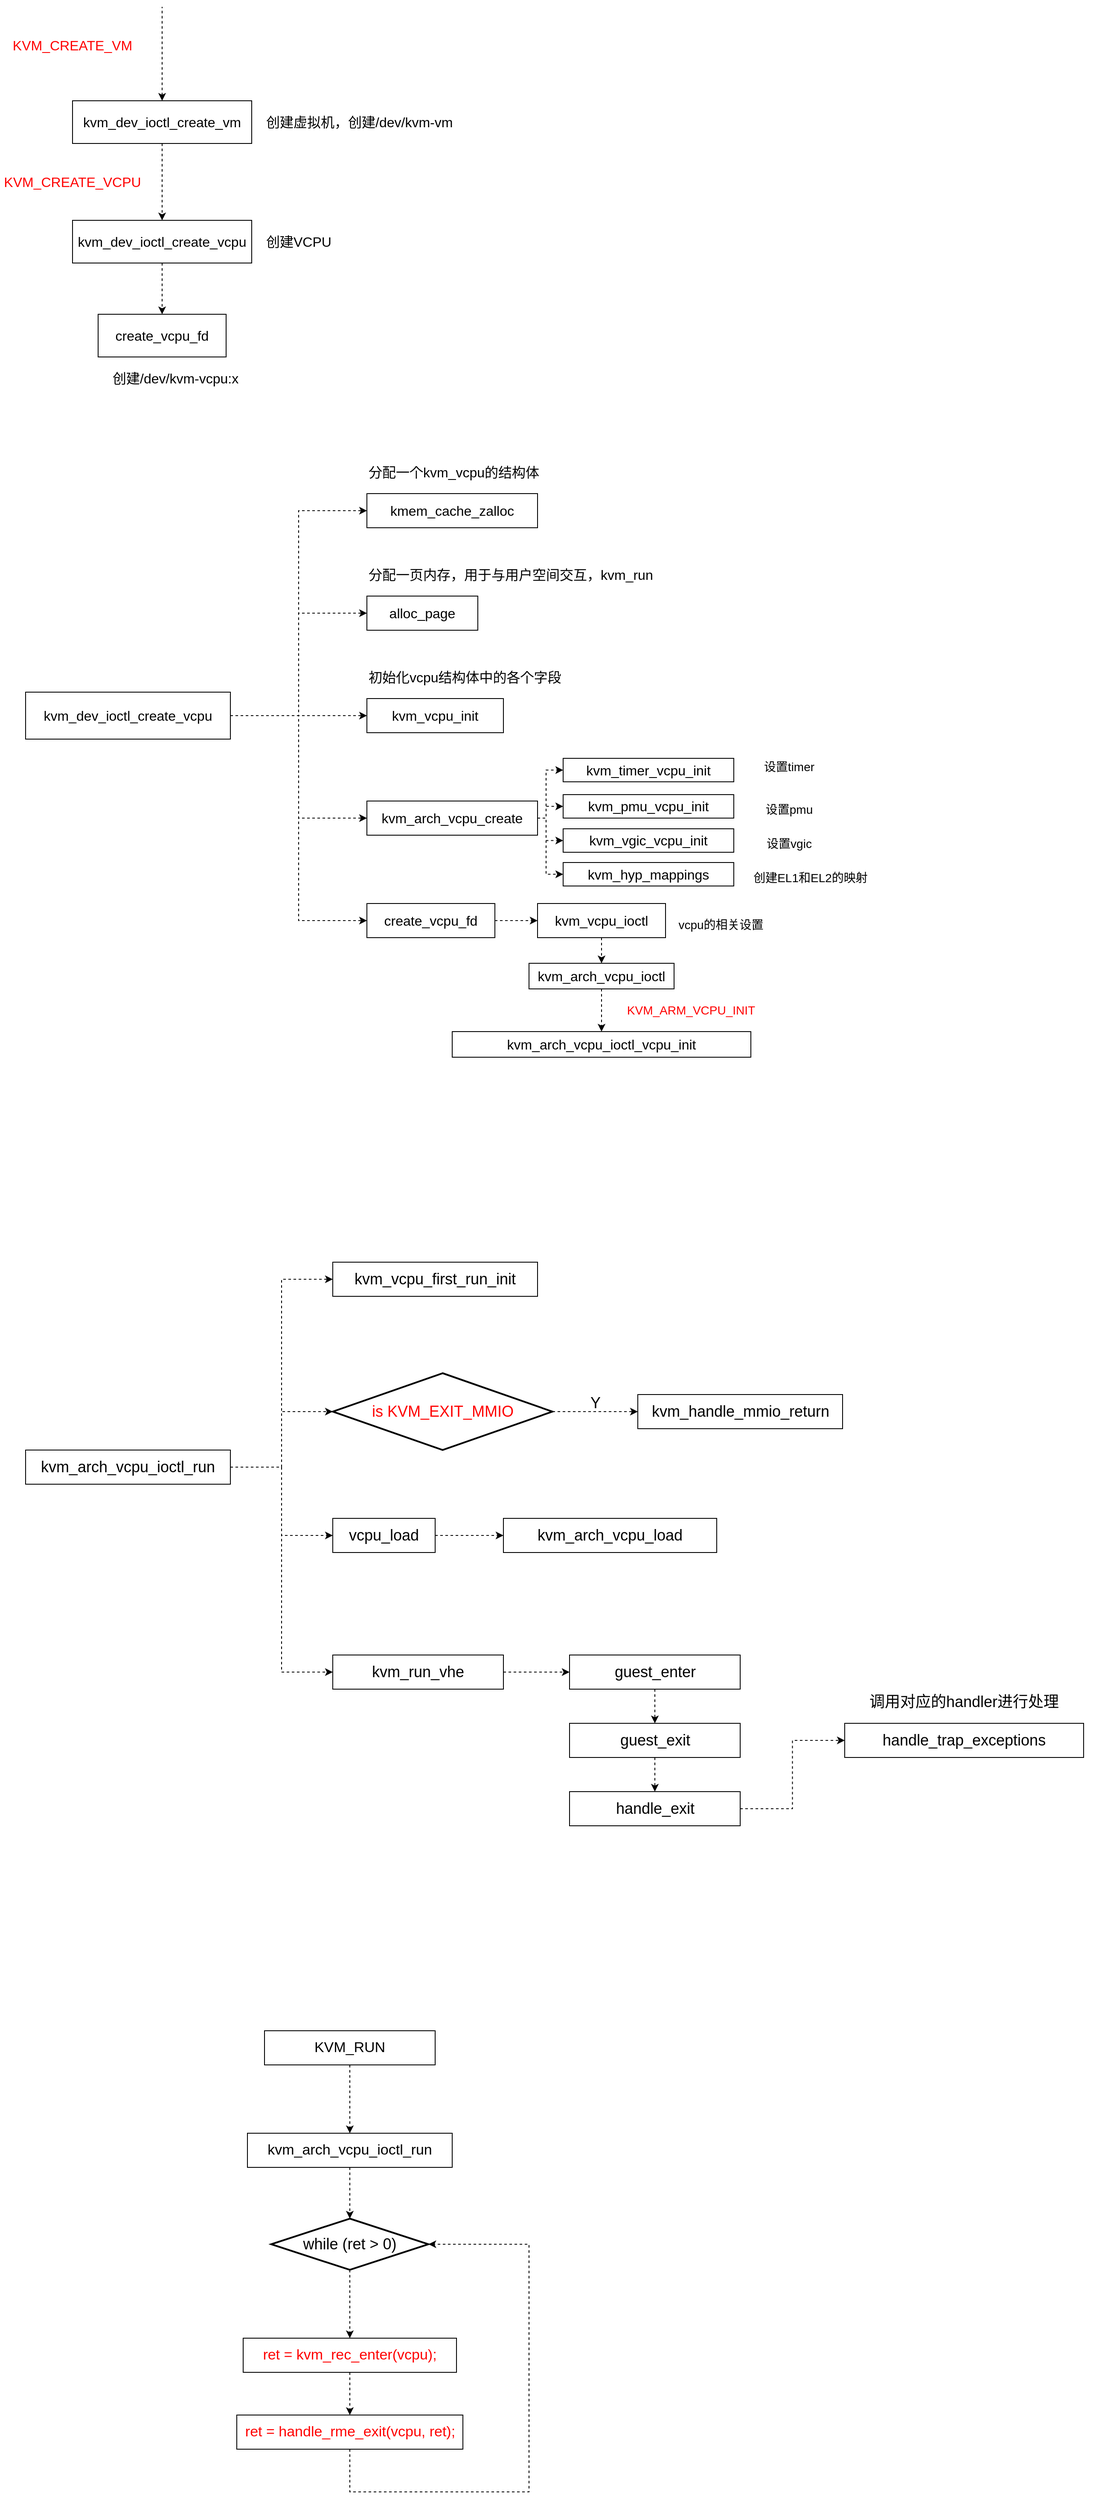<mxfile version="20.8.20" type="github">
  <diagram name="第 1 页" id="fEZX0kXtipA56TciqK5S">
    <mxGraphModel dx="1221" dy="751" grid="1" gridSize="10" guides="1" tooltips="1" connect="1" arrows="1" fold="1" page="1" pageScale="1" pageWidth="3300" pageHeight="4681" math="0" shadow="0">
      <root>
        <mxCell id="0" />
        <mxCell id="1" parent="0" />
        <mxCell id="gz_ho0c8wg7XdhOyV5uj-7" style="edgeStyle=orthogonalEdgeStyle;rounded=0;orthogonalLoop=1;jettySize=auto;html=1;exitX=0.5;exitY=1;exitDx=0;exitDy=0;entryX=0.5;entryY=0;entryDx=0;entryDy=0;dashed=1;fontSize=16;fontColor=#FF0000;" parent="1" source="gz_ho0c8wg7XdhOyV5uj-1" target="gz_ho0c8wg7XdhOyV5uj-4" edge="1">
          <mxGeometry relative="1" as="geometry" />
        </mxCell>
        <mxCell id="gz_ho0c8wg7XdhOyV5uj-8" style="edgeStyle=orthogonalEdgeStyle;rounded=0;orthogonalLoop=1;jettySize=auto;html=1;exitX=0.5;exitY=0;exitDx=0;exitDy=0;dashed=1;fontSize=16;fontColor=#FF0000;startArrow=classic;startFill=1;endArrow=none;endFill=0;" parent="1" source="gz_ho0c8wg7XdhOyV5uj-1" edge="1">
          <mxGeometry relative="1" as="geometry">
            <mxPoint x="440" y="150" as="targetPoint" />
          </mxGeometry>
        </mxCell>
        <mxCell id="gz_ho0c8wg7XdhOyV5uj-1" value="kvm_dev_ioctl_create_vm" style="rounded=0;whiteSpace=wrap;html=1;fontSize=16;" parent="1" vertex="1">
          <mxGeometry x="335" y="260" width="210" height="50" as="geometry" />
        </mxCell>
        <mxCell id="gz_ho0c8wg7XdhOyV5uj-3" value="KVM_CREATE_VM" style="text;html=1;strokeColor=none;fillColor=none;align=center;verticalAlign=middle;whiteSpace=wrap;rounded=0;fontSize=16;fontColor=#FF0000;" parent="1" vertex="1">
          <mxGeometry x="250" y="180" width="170" height="30" as="geometry" />
        </mxCell>
        <mxCell id="gz_ho0c8wg7XdhOyV5uj-6" style="edgeStyle=orthogonalEdgeStyle;rounded=0;orthogonalLoop=1;jettySize=auto;html=1;exitX=0.5;exitY=1;exitDx=0;exitDy=0;entryX=0.5;entryY=0;entryDx=0;entryDy=0;fontSize=16;fontColor=#FF0000;dashed=1;" parent="1" source="gz_ho0c8wg7XdhOyV5uj-4" target="gz_ho0c8wg7XdhOyV5uj-5" edge="1">
          <mxGeometry relative="1" as="geometry" />
        </mxCell>
        <mxCell id="gz_ho0c8wg7XdhOyV5uj-4" value="kvm_dev_ioctl_create_vcpu" style="rounded=0;whiteSpace=wrap;html=1;fontSize=16;" parent="1" vertex="1">
          <mxGeometry x="335" y="400" width="210" height="50" as="geometry" />
        </mxCell>
        <mxCell id="gz_ho0c8wg7XdhOyV5uj-5" value="create_vcpu_fd" style="rounded=0;whiteSpace=wrap;html=1;fontSize=16;" parent="1" vertex="1">
          <mxGeometry x="365" y="510" width="150" height="50" as="geometry" />
        </mxCell>
        <mxCell id="gz_ho0c8wg7XdhOyV5uj-10" value="KVM_CREATE_VCPU" style="text;html=1;strokeColor=none;fillColor=none;align=center;verticalAlign=middle;whiteSpace=wrap;rounded=0;fontSize=16;fontColor=#FF0000;" parent="1" vertex="1">
          <mxGeometry x="250" y="340" width="170" height="30" as="geometry" />
        </mxCell>
        <mxCell id="gz_ho0c8wg7XdhOyV5uj-11" value="创建虚拟机，创建/dev/kvm-vm" style="text;html=1;strokeColor=none;fillColor=none;align=left;verticalAlign=middle;whiteSpace=wrap;rounded=0;fontSize=16;fontColor=#000000;" parent="1" vertex="1">
          <mxGeometry x="560" y="270" width="280" height="30" as="geometry" />
        </mxCell>
        <mxCell id="gz_ho0c8wg7XdhOyV5uj-12" value="创建VCPU" style="text;html=1;strokeColor=none;fillColor=none;align=left;verticalAlign=middle;whiteSpace=wrap;rounded=0;fontSize=16;fontColor=#000000;" parent="1" vertex="1">
          <mxGeometry x="560" y="410" width="120" height="30" as="geometry" />
        </mxCell>
        <mxCell id="gz_ho0c8wg7XdhOyV5uj-13" value="创建/dev/kvm-vcpu:x" style="text;html=1;strokeColor=none;fillColor=none;align=left;verticalAlign=middle;whiteSpace=wrap;rounded=0;fontSize=16;fontColor=#000000;" parent="1" vertex="1">
          <mxGeometry x="380" y="570" width="160" height="30" as="geometry" />
        </mxCell>
        <mxCell id="gz_ho0c8wg7XdhOyV5uj-17" style="edgeStyle=orthogonalEdgeStyle;rounded=0;orthogonalLoop=1;jettySize=auto;html=1;exitX=1;exitY=0.5;exitDx=0;exitDy=0;entryX=0;entryY=0.5;entryDx=0;entryDy=0;dashed=1;fontSize=16;fontColor=#000000;startArrow=none;startFill=0;endArrow=classic;endFill=1;" parent="1" source="gz_ho0c8wg7XdhOyV5uj-14" target="gz_ho0c8wg7XdhOyV5uj-16" edge="1">
          <mxGeometry relative="1" as="geometry">
            <Array as="points">
              <mxPoint x="600" y="980" />
              <mxPoint x="600" y="740" />
            </Array>
          </mxGeometry>
        </mxCell>
        <mxCell id="gz_ho0c8wg7XdhOyV5uj-22" style="edgeStyle=orthogonalEdgeStyle;rounded=0;orthogonalLoop=1;jettySize=auto;html=1;exitX=1;exitY=0.5;exitDx=0;exitDy=0;entryX=0;entryY=0.5;entryDx=0;entryDy=0;dashed=1;fontSize=16;fontColor=#000000;startArrow=none;startFill=0;endArrow=classic;endFill=1;" parent="1" source="gz_ho0c8wg7XdhOyV5uj-14" target="gz_ho0c8wg7XdhOyV5uj-18" edge="1">
          <mxGeometry relative="1" as="geometry">
            <Array as="points">
              <mxPoint x="600" y="980" />
              <mxPoint x="600" y="860" />
            </Array>
          </mxGeometry>
        </mxCell>
        <mxCell id="gz_ho0c8wg7XdhOyV5uj-23" style="edgeStyle=orthogonalEdgeStyle;rounded=0;orthogonalLoop=1;jettySize=auto;html=1;exitX=1;exitY=0.5;exitDx=0;exitDy=0;entryX=0;entryY=0.5;entryDx=0;entryDy=0;dashed=1;fontSize=16;fontColor=#000000;startArrow=none;startFill=0;endArrow=classic;endFill=1;" parent="1" source="gz_ho0c8wg7XdhOyV5uj-14" target="gz_ho0c8wg7XdhOyV5uj-19" edge="1">
          <mxGeometry relative="1" as="geometry" />
        </mxCell>
        <mxCell id="gz_ho0c8wg7XdhOyV5uj-24" style="edgeStyle=orthogonalEdgeStyle;rounded=0;orthogonalLoop=1;jettySize=auto;html=1;exitX=1;exitY=0.5;exitDx=0;exitDy=0;entryX=0;entryY=0.5;entryDx=0;entryDy=0;dashed=1;fontSize=16;fontColor=#000000;startArrow=none;startFill=0;endArrow=classic;endFill=1;" parent="1" source="gz_ho0c8wg7XdhOyV5uj-14" target="gz_ho0c8wg7XdhOyV5uj-20" edge="1">
          <mxGeometry relative="1" as="geometry">
            <Array as="points">
              <mxPoint x="600" y="980" />
              <mxPoint x="600" y="1100" />
            </Array>
          </mxGeometry>
        </mxCell>
        <mxCell id="gz_ho0c8wg7XdhOyV5uj-25" style="edgeStyle=orthogonalEdgeStyle;rounded=0;orthogonalLoop=1;jettySize=auto;html=1;exitX=1;exitY=0.5;exitDx=0;exitDy=0;entryX=0;entryY=0.5;entryDx=0;entryDy=0;dashed=1;fontSize=16;fontColor=#000000;startArrow=none;startFill=0;endArrow=classic;endFill=1;" parent="1" source="gz_ho0c8wg7XdhOyV5uj-14" target="gz_ho0c8wg7XdhOyV5uj-21" edge="1">
          <mxGeometry relative="1" as="geometry">
            <Array as="points">
              <mxPoint x="600" y="980" />
              <mxPoint x="600" y="1220" />
            </Array>
          </mxGeometry>
        </mxCell>
        <mxCell id="gz_ho0c8wg7XdhOyV5uj-14" value="kvm_dev_ioctl_create_vcpu" style="rounded=0;whiteSpace=wrap;html=1;fontSize=16;" parent="1" vertex="1">
          <mxGeometry x="280" y="952.5" width="240" height="55" as="geometry" />
        </mxCell>
        <mxCell id="gz_ho0c8wg7XdhOyV5uj-16" value="kmem_cache_zalloc" style="rounded=0;whiteSpace=wrap;html=1;fontSize=16;fontColor=#000000;" parent="1" vertex="1">
          <mxGeometry x="680" y="720" width="200" height="40" as="geometry" />
        </mxCell>
        <mxCell id="gz_ho0c8wg7XdhOyV5uj-18" value="alloc_page" style="rounded=0;whiteSpace=wrap;html=1;fontSize=16;fontColor=#000000;" parent="1" vertex="1">
          <mxGeometry x="680" y="840" width="130" height="40" as="geometry" />
        </mxCell>
        <mxCell id="gz_ho0c8wg7XdhOyV5uj-19" value="kvm_vcpu_init" style="rounded=0;whiteSpace=wrap;html=1;fontSize=16;fontColor=#000000;" parent="1" vertex="1">
          <mxGeometry x="680" y="960" width="160" height="40" as="geometry" />
        </mxCell>
        <mxCell id="gz_ho0c8wg7XdhOyV5uj-39" style="edgeStyle=orthogonalEdgeStyle;rounded=0;orthogonalLoop=1;jettySize=auto;html=1;exitX=1;exitY=0.5;exitDx=0;exitDy=0;entryX=0;entryY=0.5;entryDx=0;entryDy=0;dashed=1;fontSize=16;fontColor=#000000;startArrow=none;startFill=0;endArrow=classic;endFill=1;" parent="1" source="gz_ho0c8wg7XdhOyV5uj-20" target="gz_ho0c8wg7XdhOyV5uj-30" edge="1">
          <mxGeometry relative="1" as="geometry">
            <Array as="points">
              <mxPoint x="890" y="1100" />
              <mxPoint x="890" y="1044" />
            </Array>
          </mxGeometry>
        </mxCell>
        <mxCell id="gz_ho0c8wg7XdhOyV5uj-40" style="edgeStyle=orthogonalEdgeStyle;rounded=0;orthogonalLoop=1;jettySize=auto;html=1;exitX=1;exitY=0.5;exitDx=0;exitDy=0;entryX=0;entryY=0.5;entryDx=0;entryDy=0;dashed=1;fontSize=16;fontColor=#000000;startArrow=none;startFill=0;endArrow=classic;endFill=1;" parent="1" source="gz_ho0c8wg7XdhOyV5uj-20" target="gz_ho0c8wg7XdhOyV5uj-34" edge="1">
          <mxGeometry relative="1" as="geometry">
            <Array as="points">
              <mxPoint x="890" y="1100" />
              <mxPoint x="890" y="1086" />
            </Array>
          </mxGeometry>
        </mxCell>
        <mxCell id="gz_ho0c8wg7XdhOyV5uj-41" style="edgeStyle=orthogonalEdgeStyle;rounded=0;orthogonalLoop=1;jettySize=auto;html=1;exitX=1;exitY=0.5;exitDx=0;exitDy=0;entryX=0;entryY=0.5;entryDx=0;entryDy=0;dashed=1;fontSize=16;fontColor=#000000;startArrow=none;startFill=0;endArrow=classic;endFill=1;" parent="1" source="gz_ho0c8wg7XdhOyV5uj-20" target="gz_ho0c8wg7XdhOyV5uj-35" edge="1">
          <mxGeometry relative="1" as="geometry">
            <Array as="points">
              <mxPoint x="890" y="1100" />
              <mxPoint x="890" y="1126" />
            </Array>
          </mxGeometry>
        </mxCell>
        <mxCell id="gz_ho0c8wg7XdhOyV5uj-42" style="edgeStyle=orthogonalEdgeStyle;rounded=0;orthogonalLoop=1;jettySize=auto;html=1;exitX=1;exitY=0.5;exitDx=0;exitDy=0;entryX=0;entryY=0.5;entryDx=0;entryDy=0;dashed=1;fontSize=16;fontColor=#000000;startArrow=none;startFill=0;endArrow=classic;endFill=1;" parent="1" source="gz_ho0c8wg7XdhOyV5uj-20" target="gz_ho0c8wg7XdhOyV5uj-36" edge="1">
          <mxGeometry relative="1" as="geometry">
            <Array as="points">
              <mxPoint x="890" y="1100" />
              <mxPoint x="890" y="1166" />
            </Array>
          </mxGeometry>
        </mxCell>
        <mxCell id="gz_ho0c8wg7XdhOyV5uj-20" value="kvm_arch_vcpu_create" style="rounded=0;whiteSpace=wrap;html=1;fontSize=16;fontColor=#000000;" parent="1" vertex="1">
          <mxGeometry x="680" y="1080" width="200" height="40" as="geometry" />
        </mxCell>
        <mxCell id="gz_ho0c8wg7XdhOyV5uj-51" style="edgeStyle=orthogonalEdgeStyle;rounded=0;orthogonalLoop=1;jettySize=auto;html=1;exitX=1;exitY=0.5;exitDx=0;exitDy=0;entryX=0;entryY=0.5;entryDx=0;entryDy=0;dashed=1;fontSize=14;fontColor=#000000;startArrow=none;startFill=0;endArrow=classic;endFill=1;" parent="1" source="gz_ho0c8wg7XdhOyV5uj-21" target="gz_ho0c8wg7XdhOyV5uj-47" edge="1">
          <mxGeometry relative="1" as="geometry" />
        </mxCell>
        <mxCell id="gz_ho0c8wg7XdhOyV5uj-21" value="create_vcpu_fd" style="rounded=0;whiteSpace=wrap;html=1;fontSize=16;fontColor=#000000;" parent="1" vertex="1">
          <mxGeometry x="680" y="1200" width="150" height="40" as="geometry" />
        </mxCell>
        <mxCell id="gz_ho0c8wg7XdhOyV5uj-26" value="分配一个kvm_vcpu的结构体" style="text;html=1;strokeColor=none;fillColor=none;align=left;verticalAlign=middle;whiteSpace=wrap;rounded=0;fontSize=16;fontColor=#000000;" parent="1" vertex="1">
          <mxGeometry x="680" y="680" width="250" height="30" as="geometry" />
        </mxCell>
        <mxCell id="gz_ho0c8wg7XdhOyV5uj-27" value="分配一页内存，用于与用户空间交互，kvm_run" style="text;html=1;strokeColor=none;fillColor=none;align=left;verticalAlign=middle;whiteSpace=wrap;rounded=0;fontSize=16;fontColor=#000000;" parent="1" vertex="1">
          <mxGeometry x="680" y="800" width="350" height="30" as="geometry" />
        </mxCell>
        <mxCell id="gz_ho0c8wg7XdhOyV5uj-29" value="初始化vcpu结构体中的各个字段" style="text;html=1;strokeColor=none;fillColor=none;align=left;verticalAlign=middle;whiteSpace=wrap;rounded=0;fontSize=16;fontColor=#000000;" parent="1" vertex="1">
          <mxGeometry x="680" y="920" width="250" height="30" as="geometry" />
        </mxCell>
        <mxCell id="gz_ho0c8wg7XdhOyV5uj-38" value="" style="group" parent="1" vertex="1" connectable="0">
          <mxGeometry x="910" y="1030" width="200" height="149.5" as="geometry" />
        </mxCell>
        <mxCell id="gz_ho0c8wg7XdhOyV5uj-30" value="kvm_timer_vcpu_init" style="rounded=0;whiteSpace=wrap;html=1;fontSize=16;fontColor=#000000;" parent="gz_ho0c8wg7XdhOyV5uj-38" vertex="1">
          <mxGeometry width="200" height="27.5" as="geometry" />
        </mxCell>
        <mxCell id="gz_ho0c8wg7XdhOyV5uj-34" value="kvm_pmu_vcpu_init" style="rounded=0;whiteSpace=wrap;html=1;fontSize=16;fontColor=#000000;" parent="gz_ho0c8wg7XdhOyV5uj-38" vertex="1">
          <mxGeometry y="42.5" width="200" height="27.5" as="geometry" />
        </mxCell>
        <mxCell id="gz_ho0c8wg7XdhOyV5uj-35" value="kvm_vgic_vcpu_init" style="rounded=0;whiteSpace=wrap;html=1;fontSize=16;fontColor=#000000;" parent="gz_ho0c8wg7XdhOyV5uj-38" vertex="1">
          <mxGeometry y="82.5" width="200" height="27.5" as="geometry" />
        </mxCell>
        <mxCell id="gz_ho0c8wg7XdhOyV5uj-36" value="kvm_hyp_mappings" style="rounded=0;whiteSpace=wrap;html=1;fontSize=16;fontColor=#000000;" parent="gz_ho0c8wg7XdhOyV5uj-38" vertex="1">
          <mxGeometry y="122" width="200" height="27.5" as="geometry" />
        </mxCell>
        <mxCell id="gz_ho0c8wg7XdhOyV5uj-43" value="设置timer" style="text;html=1;strokeColor=none;fillColor=none;align=center;verticalAlign=middle;whiteSpace=wrap;rounded=0;fontSize=14;fontColor=#000000;" parent="1" vertex="1">
          <mxGeometry x="1120" y="1030" width="110" height="20" as="geometry" />
        </mxCell>
        <mxCell id="gz_ho0c8wg7XdhOyV5uj-44" value="设置pmu" style="text;html=1;strokeColor=none;fillColor=none;align=center;verticalAlign=middle;whiteSpace=wrap;rounded=0;fontSize=14;fontColor=#000000;" parent="1" vertex="1">
          <mxGeometry x="1120" y="1080" width="110" height="20" as="geometry" />
        </mxCell>
        <mxCell id="gz_ho0c8wg7XdhOyV5uj-45" value="设置vgic" style="text;html=1;strokeColor=none;fillColor=none;align=center;verticalAlign=middle;whiteSpace=wrap;rounded=0;fontSize=14;fontColor=#000000;" parent="1" vertex="1">
          <mxGeometry x="1120" y="1120" width="110" height="20" as="geometry" />
        </mxCell>
        <mxCell id="gz_ho0c8wg7XdhOyV5uj-46" value="创建EL1和EL2的映射" style="text;html=1;strokeColor=none;fillColor=none;align=center;verticalAlign=middle;whiteSpace=wrap;rounded=0;fontSize=14;fontColor=#000000;" parent="1" vertex="1">
          <mxGeometry x="1120" y="1159.5" width="160" height="20" as="geometry" />
        </mxCell>
        <mxCell id="gz_ho0c8wg7XdhOyV5uj-52" style="edgeStyle=orthogonalEdgeStyle;rounded=0;orthogonalLoop=1;jettySize=auto;html=1;exitX=0.5;exitY=1;exitDx=0;exitDy=0;entryX=0.5;entryY=0;entryDx=0;entryDy=0;dashed=1;fontSize=14;fontColor=#000000;startArrow=none;startFill=0;endArrow=classic;endFill=1;" parent="1" source="gz_ho0c8wg7XdhOyV5uj-47" target="gz_ho0c8wg7XdhOyV5uj-48" edge="1">
          <mxGeometry relative="1" as="geometry" />
        </mxCell>
        <mxCell id="gz_ho0c8wg7XdhOyV5uj-47" value="kvm_vcpu_ioctl" style="rounded=0;whiteSpace=wrap;html=1;fontSize=16;fontColor=#000000;" parent="1" vertex="1">
          <mxGeometry x="880" y="1200" width="150" height="40" as="geometry" />
        </mxCell>
        <mxCell id="gz_ho0c8wg7XdhOyV5uj-53" style="edgeStyle=orthogonalEdgeStyle;rounded=0;orthogonalLoop=1;jettySize=auto;html=1;exitX=0.5;exitY=1;exitDx=0;exitDy=0;entryX=0.5;entryY=0;entryDx=0;entryDy=0;dashed=1;fontSize=14;fontColor=#000000;startArrow=none;startFill=0;endArrow=classic;endFill=1;" parent="1" source="gz_ho0c8wg7XdhOyV5uj-48" target="gz_ho0c8wg7XdhOyV5uj-50" edge="1">
          <mxGeometry relative="1" as="geometry" />
        </mxCell>
        <mxCell id="gz_ho0c8wg7XdhOyV5uj-48" value="kvm_arch_vcpu_ioctl" style="rounded=0;whiteSpace=wrap;html=1;fontSize=16;fontColor=#000000;" parent="1" vertex="1">
          <mxGeometry x="870" y="1270" width="170" height="30" as="geometry" />
        </mxCell>
        <mxCell id="gz_ho0c8wg7XdhOyV5uj-50" value="kvm_arch_vcpu_ioctl_vcpu_init" style="rounded=0;whiteSpace=wrap;html=1;fontSize=16;fontColor=#000000;" parent="1" vertex="1">
          <mxGeometry x="780" y="1350" width="350" height="30" as="geometry" />
        </mxCell>
        <mxCell id="gz_ho0c8wg7XdhOyV5uj-54" value="vcpu的相关设置" style="text;html=1;strokeColor=none;fillColor=none;align=center;verticalAlign=middle;whiteSpace=wrap;rounded=0;fontSize=14;fontColor=#000000;" parent="1" vertex="1">
          <mxGeometry x="1040" y="1210" width="110" height="30" as="geometry" />
        </mxCell>
        <mxCell id="gz_ho0c8wg7XdhOyV5uj-55" value="KVM_ARM_VCPU_INIT" style="text;html=1;strokeColor=none;fillColor=none;align=center;verticalAlign=middle;whiteSpace=wrap;rounded=0;fontSize=14;fontColor=#FF0000;" parent="1" vertex="1">
          <mxGeometry x="960" y="1310" width="200" height="30" as="geometry" />
        </mxCell>
        <mxCell id="gz_ho0c8wg7XdhOyV5uj-70" style="edgeStyle=orthogonalEdgeStyle;rounded=0;orthogonalLoop=1;jettySize=auto;html=1;exitX=1;exitY=0.5;exitDx=0;exitDy=0;entryX=0;entryY=0.5;entryDx=0;entryDy=0;dashed=1;fontSize=18;fontColor=#000000;startArrow=none;startFill=0;endArrow=classic;endFill=1;" parent="1" source="gz_ho0c8wg7XdhOyV5uj-57" target="gz_ho0c8wg7XdhOyV5uj-59" edge="1">
          <mxGeometry relative="1" as="geometry" />
        </mxCell>
        <mxCell id="gz_ho0c8wg7XdhOyV5uj-71" style="edgeStyle=orthogonalEdgeStyle;rounded=0;orthogonalLoop=1;jettySize=auto;html=1;exitX=1;exitY=0.5;exitDx=0;exitDy=0;entryX=0;entryY=0.5;entryDx=0;entryDy=0;entryPerimeter=0;dashed=1;fontSize=18;fontColor=#000000;startArrow=none;startFill=0;endArrow=classic;endFill=1;" parent="1" source="gz_ho0c8wg7XdhOyV5uj-57" target="gz_ho0c8wg7XdhOyV5uj-66" edge="1">
          <mxGeometry relative="1" as="geometry" />
        </mxCell>
        <mxCell id="gz_ho0c8wg7XdhOyV5uj-73" style="edgeStyle=orthogonalEdgeStyle;rounded=0;orthogonalLoop=1;jettySize=auto;html=1;exitX=1;exitY=0.5;exitDx=0;exitDy=0;entryX=0;entryY=0.5;entryDx=0;entryDy=0;dashed=1;fontSize=18;fontColor=#000000;startArrow=none;startFill=0;endArrow=classic;endFill=1;" parent="1" source="gz_ho0c8wg7XdhOyV5uj-57" target="gz_ho0c8wg7XdhOyV5uj-60" edge="1">
          <mxGeometry relative="1" as="geometry" />
        </mxCell>
        <mxCell id="gz_ho0c8wg7XdhOyV5uj-76" style="edgeStyle=orthogonalEdgeStyle;rounded=0;orthogonalLoop=1;jettySize=auto;html=1;exitX=1;exitY=0.5;exitDx=0;exitDy=0;entryX=0;entryY=0.5;entryDx=0;entryDy=0;dashed=1;fontSize=18;fontColor=#000000;startArrow=none;startFill=0;endArrow=classic;endFill=1;" parent="1" source="gz_ho0c8wg7XdhOyV5uj-57" target="gz_ho0c8wg7XdhOyV5uj-75" edge="1">
          <mxGeometry relative="1" as="geometry" />
        </mxCell>
        <mxCell id="gz_ho0c8wg7XdhOyV5uj-57" value="kvm_arch_vcpu_ioctl_run" style="rounded=0;whiteSpace=wrap;html=1;fontSize=18;" parent="1" vertex="1">
          <mxGeometry x="280" y="1840" width="240" height="40" as="geometry" />
        </mxCell>
        <mxCell id="gz_ho0c8wg7XdhOyV5uj-59" value="kvm_vcpu_first_run_init" style="rounded=0;whiteSpace=wrap;html=1;fontSize=18;" parent="1" vertex="1">
          <mxGeometry x="640" y="1620" width="240" height="40" as="geometry" />
        </mxCell>
        <mxCell id="gz_ho0c8wg7XdhOyV5uj-65" style="edgeStyle=orthogonalEdgeStyle;rounded=0;orthogonalLoop=1;jettySize=auto;html=1;exitX=1;exitY=0.5;exitDx=0;exitDy=0;entryX=0;entryY=0.5;entryDx=0;entryDy=0;dashed=1;fontSize=18;fontColor=#FF0000;startArrow=none;startFill=0;endArrow=classic;endFill=1;" parent="1" source="gz_ho0c8wg7XdhOyV5uj-60" target="gz_ho0c8wg7XdhOyV5uj-64" edge="1">
          <mxGeometry relative="1" as="geometry" />
        </mxCell>
        <mxCell id="gz_ho0c8wg7XdhOyV5uj-60" value="vcpu_load" style="rounded=0;whiteSpace=wrap;html=1;fontSize=18;" parent="1" vertex="1">
          <mxGeometry x="640" y="1920" width="120" height="40" as="geometry" />
        </mxCell>
        <mxCell id="gz_ho0c8wg7XdhOyV5uj-64" value="kvm_arch_vcpu_load" style="rounded=0;whiteSpace=wrap;html=1;fontSize=18;" parent="1" vertex="1">
          <mxGeometry x="840" y="1920" width="250" height="40" as="geometry" />
        </mxCell>
        <mxCell id="gz_ho0c8wg7XdhOyV5uj-68" style="edgeStyle=orthogonalEdgeStyle;rounded=0;orthogonalLoop=1;jettySize=auto;html=1;exitX=1;exitY=0.5;exitDx=0;exitDy=0;exitPerimeter=0;entryX=0;entryY=0.5;entryDx=0;entryDy=0;dashed=1;fontSize=18;fontColor=#FF0000;startArrow=none;startFill=0;endArrow=classic;endFill=1;" parent="1" source="gz_ho0c8wg7XdhOyV5uj-66" target="gz_ho0c8wg7XdhOyV5uj-67" edge="1">
          <mxGeometry relative="1" as="geometry" />
        </mxCell>
        <mxCell id="gz_ho0c8wg7XdhOyV5uj-66" value="is KVM_EXIT_MMIO" style="strokeWidth=2;html=1;shape=mxgraph.flowchart.decision;whiteSpace=wrap;fontSize=18;fontColor=#FF0000;fillColor=none;" parent="1" vertex="1">
          <mxGeometry x="640" y="1750" width="257.5" height="90" as="geometry" />
        </mxCell>
        <mxCell id="gz_ho0c8wg7XdhOyV5uj-67" value="kvm_handle_mmio_return" style="rounded=0;whiteSpace=wrap;html=1;fontSize=18;" parent="1" vertex="1">
          <mxGeometry x="997.5" y="1775" width="240" height="40" as="geometry" />
        </mxCell>
        <mxCell id="gz_ho0c8wg7XdhOyV5uj-69" value="Y" style="text;html=1;strokeColor=none;fillColor=none;align=center;verticalAlign=middle;whiteSpace=wrap;rounded=0;fontSize=18;fontColor=#000000;" parent="1" vertex="1">
          <mxGeometry x="917.5" y="1770" width="60" height="30" as="geometry" />
        </mxCell>
        <mxCell id="gz_ho0c8wg7XdhOyV5uj-79" style="edgeStyle=orthogonalEdgeStyle;rounded=0;orthogonalLoop=1;jettySize=auto;html=1;exitX=1;exitY=0.5;exitDx=0;exitDy=0;entryX=0;entryY=0.5;entryDx=0;entryDy=0;dashed=1;fontSize=18;fontColor=#000000;startArrow=none;startFill=0;endArrow=classic;endFill=1;" parent="1" source="gz_ho0c8wg7XdhOyV5uj-75" target="gz_ho0c8wg7XdhOyV5uj-77" edge="1">
          <mxGeometry relative="1" as="geometry" />
        </mxCell>
        <mxCell id="gz_ho0c8wg7XdhOyV5uj-75" value="kvm_run_vhe" style="rounded=0;whiteSpace=wrap;html=1;fontSize=18;" parent="1" vertex="1">
          <mxGeometry x="640" y="2080" width="200" height="40" as="geometry" />
        </mxCell>
        <mxCell id="gz_ho0c8wg7XdhOyV5uj-80" style="edgeStyle=orthogonalEdgeStyle;rounded=0;orthogonalLoop=1;jettySize=auto;html=1;exitX=0.5;exitY=1;exitDx=0;exitDy=0;dashed=1;fontSize=18;fontColor=#000000;startArrow=none;startFill=0;endArrow=classic;endFill=1;entryX=0.5;entryY=0;entryDx=0;entryDy=0;" parent="1" source="gz_ho0c8wg7XdhOyV5uj-77" target="gz_ho0c8wg7XdhOyV5uj-81" edge="1">
          <mxGeometry relative="1" as="geometry">
            <mxPoint x="1017.429" y="2190" as="targetPoint" />
          </mxGeometry>
        </mxCell>
        <mxCell id="gz_ho0c8wg7XdhOyV5uj-77" value="guest_enter" style="rounded=0;whiteSpace=wrap;html=1;fontSize=18;" parent="1" vertex="1">
          <mxGeometry x="917.5" y="2080" width="200" height="40" as="geometry" />
        </mxCell>
        <mxCell id="gz_ho0c8wg7XdhOyV5uj-83" style="edgeStyle=orthogonalEdgeStyle;rounded=0;orthogonalLoop=1;jettySize=auto;html=1;exitX=0.5;exitY=1;exitDx=0;exitDy=0;entryX=0.5;entryY=0;entryDx=0;entryDy=0;dashed=1;fontSize=18;fontColor=#000000;startArrow=none;startFill=0;endArrow=classic;endFill=1;" parent="1" source="gz_ho0c8wg7XdhOyV5uj-81" target="gz_ho0c8wg7XdhOyV5uj-82" edge="1">
          <mxGeometry relative="1" as="geometry" />
        </mxCell>
        <mxCell id="gz_ho0c8wg7XdhOyV5uj-81" value="guest_exit" style="rounded=0;whiteSpace=wrap;html=1;fontSize=18;" parent="1" vertex="1">
          <mxGeometry x="917.5" y="2160" width="200" height="40" as="geometry" />
        </mxCell>
        <mxCell id="gz_ho0c8wg7XdhOyV5uj-85" style="edgeStyle=orthogonalEdgeStyle;rounded=0;orthogonalLoop=1;jettySize=auto;html=1;exitX=1;exitY=0.5;exitDx=0;exitDy=0;entryX=0;entryY=0.5;entryDx=0;entryDy=0;dashed=1;fontSize=18;fontColor=#000000;startArrow=none;startFill=0;endArrow=classic;endFill=1;" parent="1" source="gz_ho0c8wg7XdhOyV5uj-82" target="gz_ho0c8wg7XdhOyV5uj-84" edge="1">
          <mxGeometry relative="1" as="geometry" />
        </mxCell>
        <mxCell id="gz_ho0c8wg7XdhOyV5uj-82" value="handle_exit" style="rounded=0;whiteSpace=wrap;html=1;fontSize=18;" parent="1" vertex="1">
          <mxGeometry x="917.5" y="2240" width="200" height="40" as="geometry" />
        </mxCell>
        <mxCell id="gz_ho0c8wg7XdhOyV5uj-84" value="handle_trap_exceptions" style="rounded=0;whiteSpace=wrap;html=1;fontSize=18;" parent="1" vertex="1">
          <mxGeometry x="1240" y="2160" width="280" height="40" as="geometry" />
        </mxCell>
        <mxCell id="gz_ho0c8wg7XdhOyV5uj-86" value="调用对应的handler进行处理" style="text;html=1;strokeColor=none;fillColor=none;align=center;verticalAlign=middle;whiteSpace=wrap;rounded=0;fontSize=18;fontColor=#000000;" parent="1" vertex="1">
          <mxGeometry x="1230" y="2120" width="300" height="30" as="geometry" />
        </mxCell>
        <mxCell id="BMl2VS96FbHSsvdATmZK-7" style="edgeStyle=orthogonalEdgeStyle;rounded=0;orthogonalLoop=1;jettySize=auto;html=1;exitX=0.5;exitY=1;exitDx=0;exitDy=0;dashed=1;fontSize=17;" edge="1" parent="1" source="BMl2VS96FbHSsvdATmZK-1" target="BMl2VS96FbHSsvdATmZK-6">
          <mxGeometry relative="1" as="geometry" />
        </mxCell>
        <mxCell id="BMl2VS96FbHSsvdATmZK-1" value="ret = kvm_rec_enter(vcpu);" style="rounded=0;whiteSpace=wrap;html=1;fontSize=17;fontColor=#FF0000;" vertex="1" parent="1">
          <mxGeometry x="535" y="2880" width="250.01" height="40" as="geometry" />
        </mxCell>
        <mxCell id="BMl2VS96FbHSsvdATmZK-9" style="edgeStyle=orthogonalEdgeStyle;rounded=0;orthogonalLoop=1;jettySize=auto;html=1;exitX=0.5;exitY=1;exitDx=0;exitDy=0;entryX=0.5;entryY=0;entryDx=0;entryDy=0;entryPerimeter=0;dashed=1;fontSize=17;" edge="1" parent="1" source="BMl2VS96FbHSsvdATmZK-2" target="BMl2VS96FbHSsvdATmZK-4">
          <mxGeometry relative="1" as="geometry" />
        </mxCell>
        <mxCell id="BMl2VS96FbHSsvdATmZK-2" value="kvm_arch_vcpu_ioctl_run" style="rounded=0;whiteSpace=wrap;html=1;fontSize=17;" vertex="1" parent="1">
          <mxGeometry x="540" y="2640" width="239.99" height="40" as="geometry" />
        </mxCell>
        <mxCell id="BMl2VS96FbHSsvdATmZK-10" style="edgeStyle=orthogonalEdgeStyle;rounded=0;orthogonalLoop=1;jettySize=auto;html=1;exitX=0.5;exitY=1;exitDx=0;exitDy=0;dashed=1;fontSize=17;fontColor=#000000;" edge="1" parent="1" source="BMl2VS96FbHSsvdATmZK-3" target="BMl2VS96FbHSsvdATmZK-2">
          <mxGeometry relative="1" as="geometry" />
        </mxCell>
        <mxCell id="BMl2VS96FbHSsvdATmZK-3" value="KVM_RUN" style="rounded=0;whiteSpace=wrap;html=1;fontSize=17;" vertex="1" parent="1">
          <mxGeometry x="560" y="2520" width="200" height="40" as="geometry" />
        </mxCell>
        <mxCell id="BMl2VS96FbHSsvdATmZK-5" style="edgeStyle=orthogonalEdgeStyle;rounded=0;orthogonalLoop=1;jettySize=auto;html=1;exitX=0.5;exitY=1;exitDx=0;exitDy=0;exitPerimeter=0;fontSize=17;dashed=1;" edge="1" parent="1" source="BMl2VS96FbHSsvdATmZK-4" target="BMl2VS96FbHSsvdATmZK-1">
          <mxGeometry relative="1" as="geometry" />
        </mxCell>
        <mxCell id="BMl2VS96FbHSsvdATmZK-4" value="while (ret &amp;gt; 0)" style="strokeWidth=2;html=1;shape=mxgraph.flowchart.decision;whiteSpace=wrap;fontSize=18;fontColor=#000000;fillColor=none;" vertex="1" parent="1">
          <mxGeometry x="567.81" y="2740" width="184.37" height="60" as="geometry" />
        </mxCell>
        <mxCell id="BMl2VS96FbHSsvdATmZK-8" style="edgeStyle=orthogonalEdgeStyle;rounded=0;orthogonalLoop=1;jettySize=auto;html=1;exitX=0.5;exitY=1;exitDx=0;exitDy=0;entryX=1;entryY=0.5;entryDx=0;entryDy=0;entryPerimeter=0;dashed=1;fontSize=17;" edge="1" parent="1" source="BMl2VS96FbHSsvdATmZK-6" target="BMl2VS96FbHSsvdATmZK-4">
          <mxGeometry relative="1" as="geometry">
            <Array as="points">
              <mxPoint x="660" y="3060" />
              <mxPoint x="870" y="3060" />
              <mxPoint x="870" y="2770" />
            </Array>
          </mxGeometry>
        </mxCell>
        <mxCell id="BMl2VS96FbHSsvdATmZK-6" value="ret = handle_rme_exit(vcpu, ret);" style="rounded=0;whiteSpace=wrap;html=1;fontSize=17;fontColor=#FF0000;" vertex="1" parent="1">
          <mxGeometry x="527.51" y="2970" width="265" height="40" as="geometry" />
        </mxCell>
      </root>
    </mxGraphModel>
  </diagram>
</mxfile>
